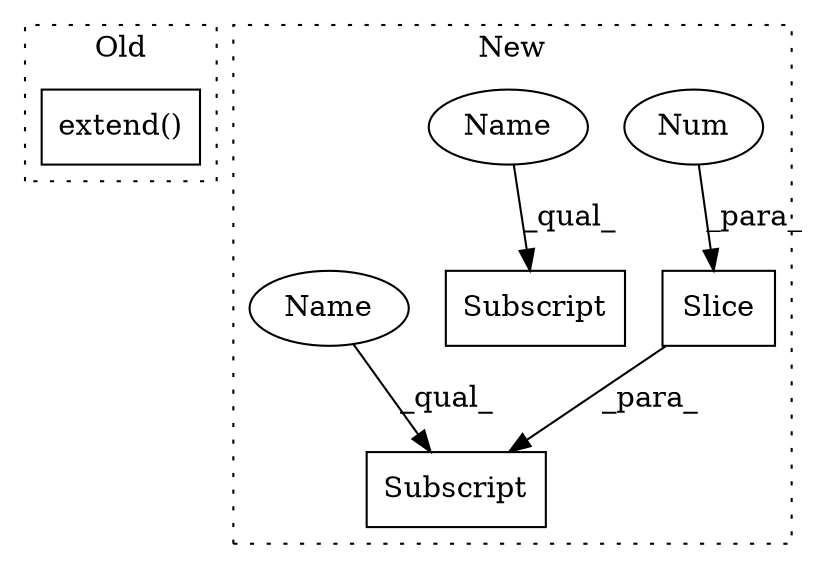 digraph G {
subgraph cluster0 {
1 [label="extend()" a="75" s="1142,1171" l="14,1" shape="box"];
label = "Old";
style="dotted";
}
subgraph cluster1 {
2 [label="Slice" a="80" s="2163" l="3" shape="box"];
3 [label="Num" a="76" s="2163" l="2" shape="ellipse"];
4 [label="Subscript" a="63" s="2160,0" l="7,0" shape="box"];
5 [label="Subscript" a="63" s="1954,0" l="7,0" shape="box"];
6 [label="Name" a="87" s="1954" l="2" shape="ellipse"];
7 [label="Name" a="87" s="2160" l="2" shape="ellipse"];
label = "New";
style="dotted";
}
2 -> 4 [label="_para_"];
3 -> 2 [label="_para_"];
6 -> 5 [label="_qual_"];
7 -> 4 [label="_qual_"];
}